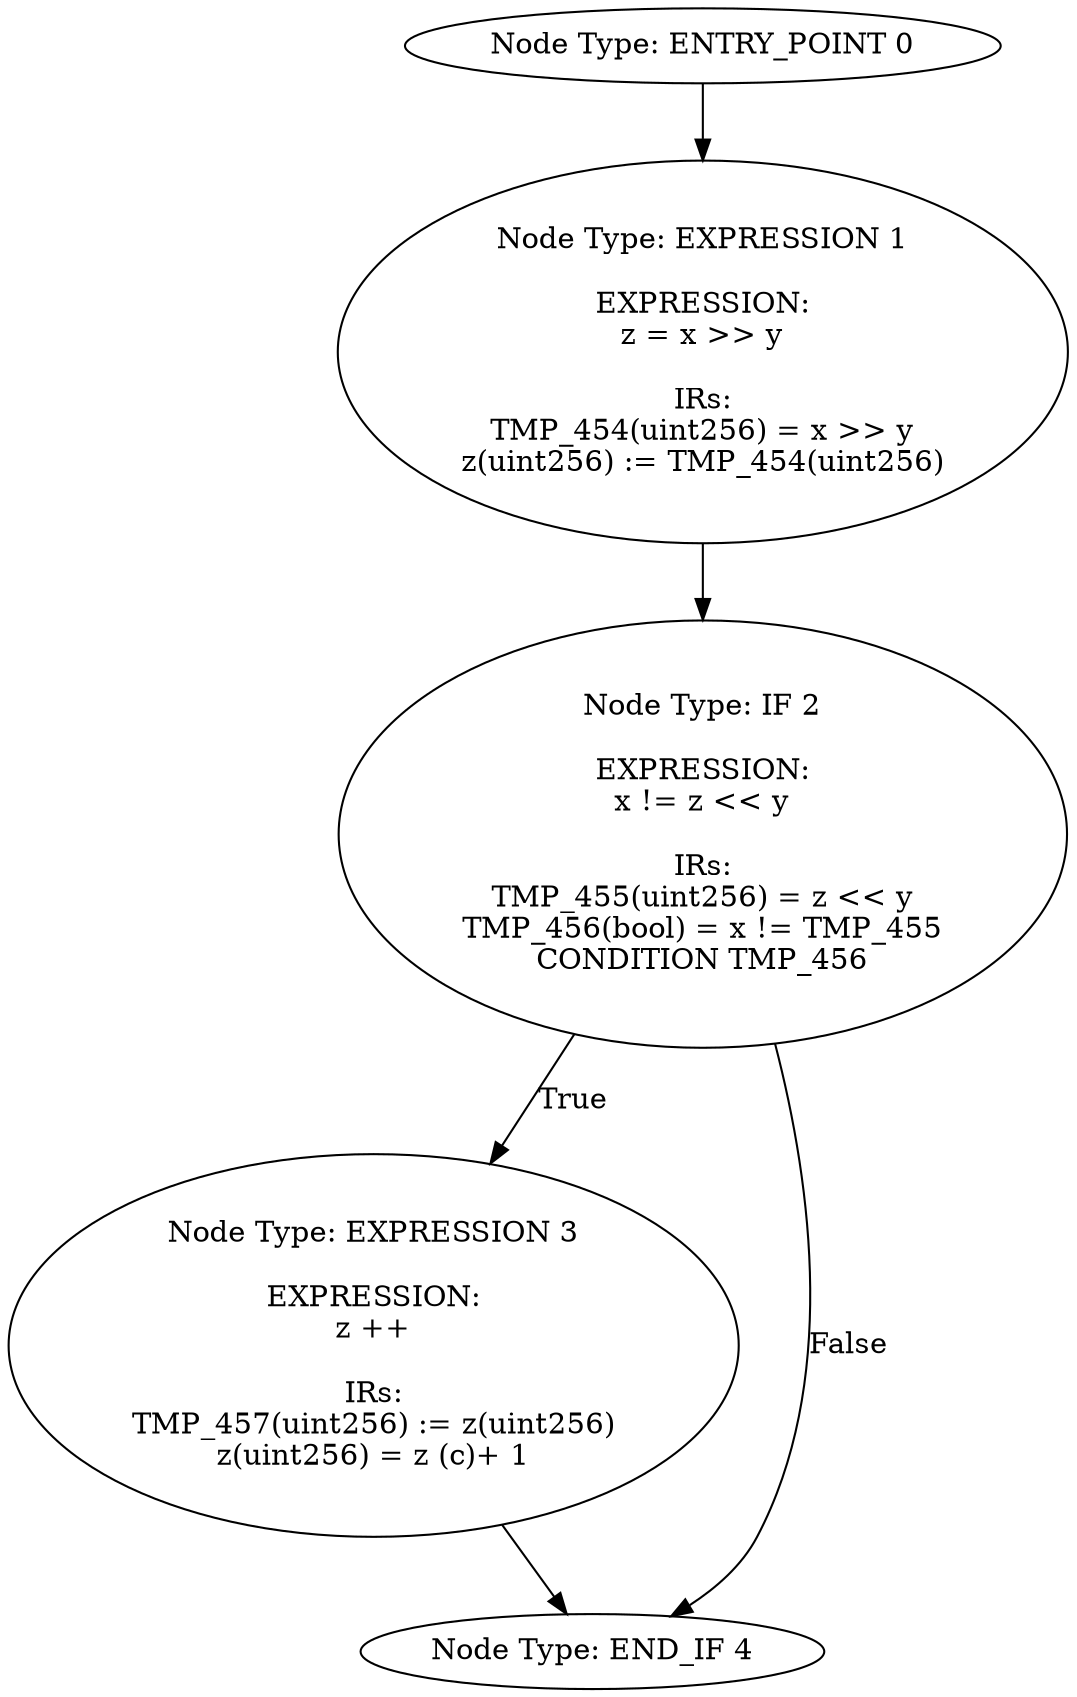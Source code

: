 digraph{
0[label="Node Type: ENTRY_POINT 0
"];
0->1;
1[label="Node Type: EXPRESSION 1

EXPRESSION:
z = x >> y

IRs:
TMP_454(uint256) = x >> y
z(uint256) := TMP_454(uint256)"];
1->2;
2[label="Node Type: IF 2

EXPRESSION:
x != z << y

IRs:
TMP_455(uint256) = z << y
TMP_456(bool) = x != TMP_455
CONDITION TMP_456"];
2->3[label="True"];
2->4[label="False"];
3[label="Node Type: EXPRESSION 3

EXPRESSION:
z ++

IRs:
TMP_457(uint256) := z(uint256)
z(uint256) = z (c)+ 1"];
3->4;
4[label="Node Type: END_IF 4
"];
}

